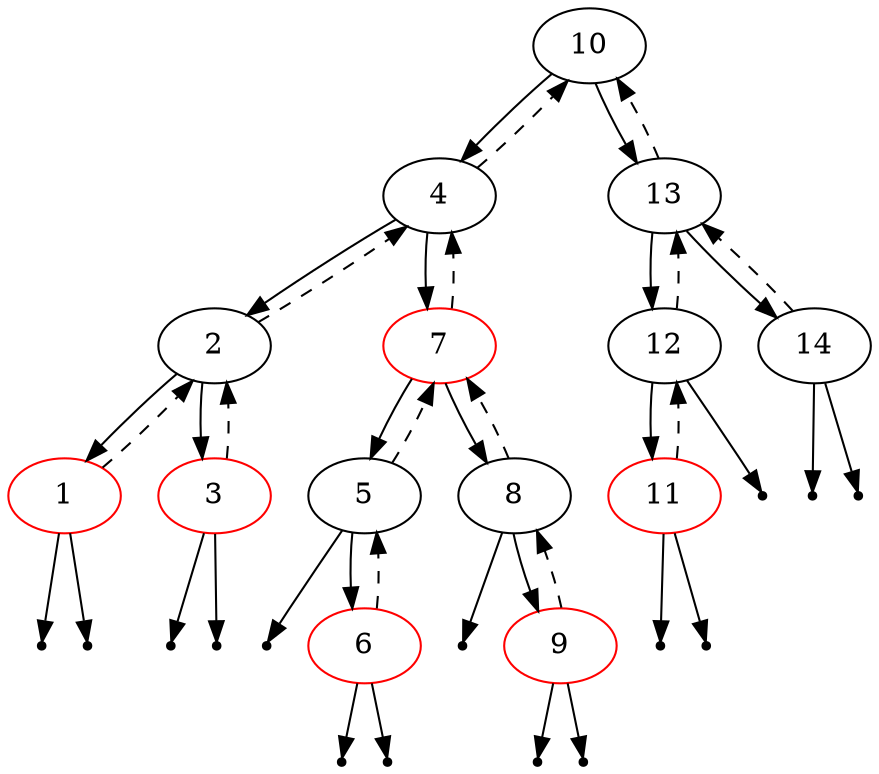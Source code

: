 digraph BST {
	 10 -> 4;
	 10 -> 13;
	 13 -> 10 [style=dashed];
	 13 -> 12;
	 13 -> 14;
	 14 -> 13 [style=dashed];
	 null0 [shape=point];
	 14 -> null0;
	 null1 [shape=point];
	 14 -> null1;
	 12 -> 13 [style=dashed];
	 12 -> 11;
	 null2 [shape=point];
	 12 -> null2;
	11 [color="red"];
	 11 -> 12 [style=dashed];
	 null3 [shape=point];
	 11 -> null3;
	 null4 [shape=point];
	 11 -> null4;
	 4 -> 10 [style=dashed];
	 4 -> 2;
	 4 -> 7;
	7 [color="red"];
	 7 -> 4 [style=dashed];
	 7 -> 5;
	 7 -> 8;
	 8 -> 7 [style=dashed];
	 null5 [shape=point];
	 8 -> null5;
	 8 -> 9;
	9 [color="red"];
	 9 -> 8 [style=dashed];
	 null6 [shape=point];
	 9 -> null6;
	 null7 [shape=point];
	 9 -> null7;
	 5 -> 7 [style=dashed];
	 null8 [shape=point];
	 5 -> null8;
	 5 -> 6;
	6 [color="red"];
	 6 -> 5 [style=dashed];
	 null9 [shape=point];
	 6 -> null9;
	 null10 [shape=point];
	 6 -> null10;
	 2 -> 4 [style=dashed];
	 2 -> 1;
	 2 -> 3;
	3 [color="red"];
	 3 -> 2 [style=dashed];
	 null11 [shape=point];
	 3 -> null11;
	 null12 [shape=point];
	 3 -> null12;
	1 [color="red"];
	 1 -> 2 [style=dashed];
	 null13 [shape=point];
	 1 -> null13;
	 null14 [shape=point];
	 1 -> null14;
}
